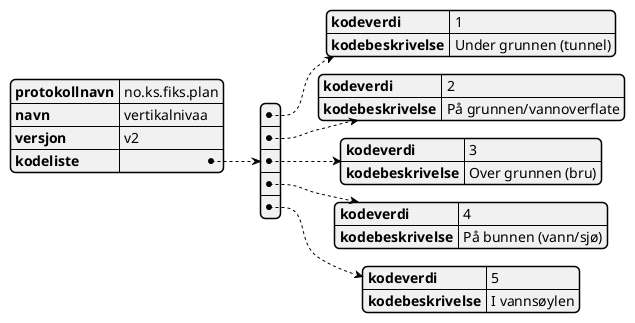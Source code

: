 @startjson
{
  "protokollnavn": "no.ks.fiks.plan",
  "navn": "vertikalnivaa",
  "versjon": "v2",
  "kodeliste": [
    {
      "kodeverdi" : "1",
      "kodebeskrivelse" : "Under grunnen (tunnel)"
    },
    {
      "kodeverdi" : "2",
      "kodebeskrivelse" : "På grunnen/vannoverflate"
    },
    {
      "kodeverdi" : "3",
      "kodebeskrivelse" : "Over grunnen (bru)"
    },
    {
      "kodeverdi" : "4",
      "kodebeskrivelse" : "På bunnen (vann/sjø)"
    },
    {
      "kodeverdi" : "5",
      "kodebeskrivelse" : "I vannsøylen"
    }
  ]
}
@endjson